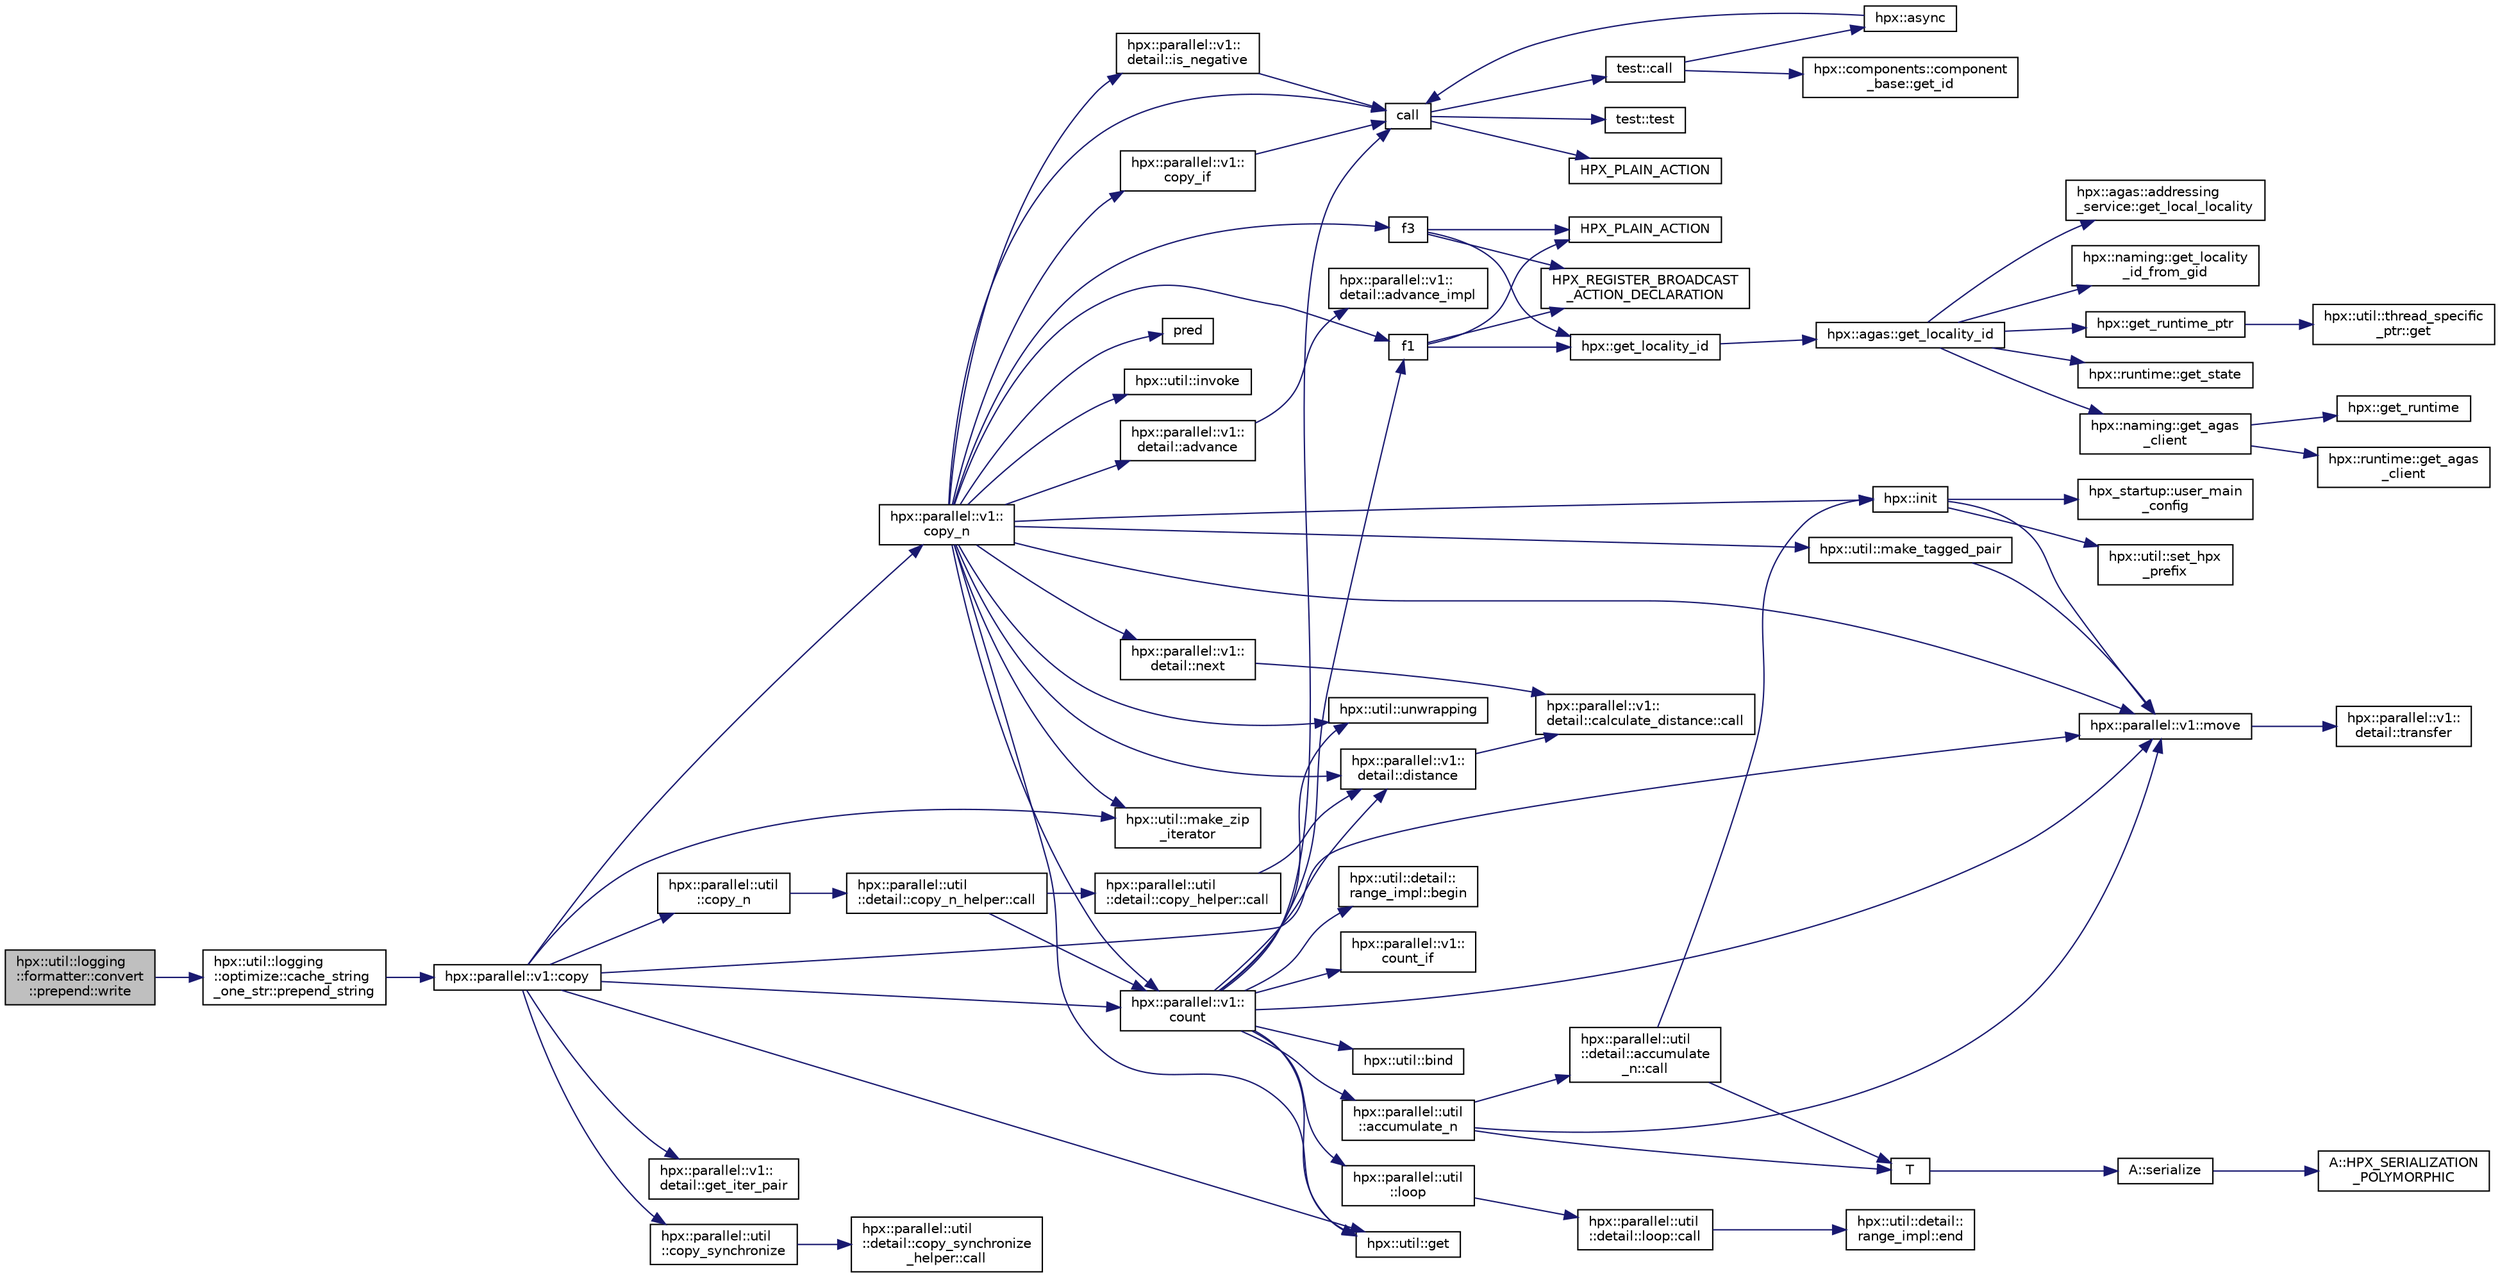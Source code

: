 digraph "hpx::util::logging::formatter::convert::prepend::write"
{
  edge [fontname="Helvetica",fontsize="10",labelfontname="Helvetica",labelfontsize="10"];
  node [fontname="Helvetica",fontsize="10",shape=record];
  rankdir="LR";
  Node159 [label="hpx::util::logging\l::formatter::convert\l::prepend::write",height=0.2,width=0.4,color="black", fillcolor="grey75", style="filled", fontcolor="black"];
  Node159 -> Node160 [color="midnightblue",fontsize="10",style="solid",fontname="Helvetica"];
  Node160 [label="hpx::util::logging\l::optimize::cache_string\l_one_str::prepend_string",height=0.2,width=0.4,color="black", fillcolor="white", style="filled",URL="$d2/df1/structhpx_1_1util_1_1logging_1_1optimize_1_1cache__string__one__str.html#ac65d8bb47cd38308b999f665ec8e743f"];
  Node160 -> Node161 [color="midnightblue",fontsize="10",style="solid",fontname="Helvetica"];
  Node161 [label="hpx::parallel::v1::copy",height=0.2,width=0.4,color="black", fillcolor="white", style="filled",URL="$db/db9/namespacehpx_1_1parallel_1_1v1.html#a502f993845638113034b4a1629b7a3c7"];
  Node161 -> Node162 [color="midnightblue",fontsize="10",style="solid",fontname="Helvetica"];
  Node162 [label="hpx::parallel::v1::\lcopy_n",height=0.2,width=0.4,color="black", fillcolor="white", style="filled",URL="$db/db9/namespacehpx_1_1parallel_1_1v1.html#a62b381b00123e950f7cd81ae9b16c4a6"];
  Node162 -> Node163 [color="midnightblue",fontsize="10",style="solid",fontname="Helvetica"];
  Node163 [label="hpx::util::make_tagged_pair",height=0.2,width=0.4,color="black", fillcolor="white", style="filled",URL="$df/dad/namespacehpx_1_1util.html#afa71e8b7f4f559051a5ff14a508c543c"];
  Node163 -> Node164 [color="midnightblue",fontsize="10",style="solid",fontname="Helvetica"];
  Node164 [label="hpx::parallel::v1::move",height=0.2,width=0.4,color="black", fillcolor="white", style="filled",URL="$db/db9/namespacehpx_1_1parallel_1_1v1.html#aa7c4ede081ce786c9d1eb1adff495cfc"];
  Node164 -> Node165 [color="midnightblue",fontsize="10",style="solid",fontname="Helvetica"];
  Node165 [label="hpx::parallel::v1::\ldetail::transfer",height=0.2,width=0.4,color="black", fillcolor="white", style="filled",URL="$d2/ddd/namespacehpx_1_1parallel_1_1v1_1_1detail.html#ab1b56a05e1885ca7cc7ffa1804dd2f3c"];
  Node162 -> Node166 [color="midnightblue",fontsize="10",style="solid",fontname="Helvetica"];
  Node166 [label="hpx::parallel::v1::\ldetail::is_negative",height=0.2,width=0.4,color="black", fillcolor="white", style="filled",URL="$d2/ddd/namespacehpx_1_1parallel_1_1v1_1_1detail.html#adf2e40fc4b20ad0fd442ee3118a4d527"];
  Node166 -> Node167 [color="midnightblue",fontsize="10",style="solid",fontname="Helvetica"];
  Node167 [label="call",height=0.2,width=0.4,color="black", fillcolor="white", style="filled",URL="$d2/d67/promise__1620_8cpp.html#a58357f0b82bc761e1d0b9091ed563a70"];
  Node167 -> Node168 [color="midnightblue",fontsize="10",style="solid",fontname="Helvetica"];
  Node168 [label="test::test",height=0.2,width=0.4,color="black", fillcolor="white", style="filled",URL="$d8/d89/structtest.html#ab42d5ece712d716b04cb3f686f297a26"];
  Node167 -> Node169 [color="midnightblue",fontsize="10",style="solid",fontname="Helvetica"];
  Node169 [label="HPX_PLAIN_ACTION",height=0.2,width=0.4,color="black", fillcolor="white", style="filled",URL="$d2/d67/promise__1620_8cpp.html#ab96aab827a4b1fcaf66cfe0ba83fef23"];
  Node167 -> Node170 [color="midnightblue",fontsize="10",style="solid",fontname="Helvetica"];
  Node170 [label="test::call",height=0.2,width=0.4,color="black", fillcolor="white", style="filled",URL="$d8/d89/structtest.html#aeb29e7ed6518b9426ccf1344c52620ae"];
  Node170 -> Node171 [color="midnightblue",fontsize="10",style="solid",fontname="Helvetica"];
  Node171 [label="hpx::async",height=0.2,width=0.4,color="black", fillcolor="white", style="filled",URL="$d8/d83/namespacehpx.html#acb7d8e37b73b823956ce144f9a57eaa4"];
  Node171 -> Node167 [color="midnightblue",fontsize="10",style="solid",fontname="Helvetica"];
  Node170 -> Node172 [color="midnightblue",fontsize="10",style="solid",fontname="Helvetica"];
  Node172 [label="hpx::components::component\l_base::get_id",height=0.2,width=0.4,color="black", fillcolor="white", style="filled",URL="$d2/de6/classhpx_1_1components_1_1component__base.html#a4c8fd93514039bdf01c48d66d82b19cd"];
  Node162 -> Node173 [color="midnightblue",fontsize="10",style="solid",fontname="Helvetica"];
  Node173 [label="hpx::util::get",height=0.2,width=0.4,color="black", fillcolor="white", style="filled",URL="$df/dad/namespacehpx_1_1util.html#a5cbd3c41f03f4d4acaedaa4777e3cc02"];
  Node162 -> Node167 [color="midnightblue",fontsize="10",style="solid",fontname="Helvetica"];
  Node162 -> Node174 [color="midnightblue",fontsize="10",style="solid",fontname="Helvetica"];
  Node174 [label="pred",height=0.2,width=0.4,color="black", fillcolor="white", style="filled",URL="$dc/d8b/cxx11__std__thread_8cpp.html#a31ff3168522b47b050989c5e07dd8408"];
  Node162 -> Node175 [color="midnightblue",fontsize="10",style="solid",fontname="Helvetica"];
  Node175 [label="hpx::util::invoke",height=0.2,width=0.4,color="black", fillcolor="white", style="filled",URL="$df/dad/namespacehpx_1_1util.html#a9ed3f52b36e725e476dbf5099134ed3d"];
  Node162 -> Node176 [color="midnightblue",fontsize="10",style="solid",fontname="Helvetica"];
  Node176 [label="hpx::parallel::v1::\lcopy_if",height=0.2,width=0.4,color="black", fillcolor="white", style="filled",URL="$db/db9/namespacehpx_1_1parallel_1_1v1.html#a9a749519e8f71f886d23aecb6ceaaf8a"];
  Node176 -> Node167 [color="midnightblue",fontsize="10",style="solid",fontname="Helvetica"];
  Node162 -> Node177 [color="midnightblue",fontsize="10",style="solid",fontname="Helvetica"];
  Node177 [label="hpx::parallel::v1::\lcount",height=0.2,width=0.4,color="black", fillcolor="white", style="filled",URL="$db/db9/namespacehpx_1_1parallel_1_1v1.html#a19d058114a2bd44801aab4176b188e23"];
  Node177 -> Node178 [color="midnightblue",fontsize="10",style="solid",fontname="Helvetica"];
  Node178 [label="hpx::parallel::v1::\lcount_if",height=0.2,width=0.4,color="black", fillcolor="white", style="filled",URL="$db/db9/namespacehpx_1_1parallel_1_1v1.html#ad836ff017ec208c2d6388a9b47b05ce0"];
  Node177 -> Node179 [color="midnightblue",fontsize="10",style="solid",fontname="Helvetica"];
  Node179 [label="f1",height=0.2,width=0.4,color="black", fillcolor="white", style="filled",URL="$d8/d8b/broadcast_8cpp.html#a1751fbd41f2529b84514a9dbd767959a"];
  Node179 -> Node180 [color="midnightblue",fontsize="10",style="solid",fontname="Helvetica"];
  Node180 [label="hpx::get_locality_id",height=0.2,width=0.4,color="black", fillcolor="white", style="filled",URL="$d8/d83/namespacehpx.html#a158d7c54a657bb364c1704033010697b",tooltip="Return the number of the locality this function is being called from. "];
  Node180 -> Node181 [color="midnightblue",fontsize="10",style="solid",fontname="Helvetica"];
  Node181 [label="hpx::agas::get_locality_id",height=0.2,width=0.4,color="black", fillcolor="white", style="filled",URL="$dc/d54/namespacehpx_1_1agas.html#a491cc2ddecdf0f1a9129900caa6a4d3e"];
  Node181 -> Node182 [color="midnightblue",fontsize="10",style="solid",fontname="Helvetica"];
  Node182 [label="hpx::get_runtime_ptr",height=0.2,width=0.4,color="black", fillcolor="white", style="filled",URL="$d8/d83/namespacehpx.html#af29daf2bb3e01b4d6495a1742b6cce64"];
  Node182 -> Node183 [color="midnightblue",fontsize="10",style="solid",fontname="Helvetica"];
  Node183 [label="hpx::util::thread_specific\l_ptr::get",height=0.2,width=0.4,color="black", fillcolor="white", style="filled",URL="$d4/d4c/structhpx_1_1util_1_1thread__specific__ptr.html#a3b27d8520710478aa41d1f74206bdba9"];
  Node181 -> Node184 [color="midnightblue",fontsize="10",style="solid",fontname="Helvetica"];
  Node184 [label="hpx::runtime::get_state",height=0.2,width=0.4,color="black", fillcolor="white", style="filled",URL="$d0/d7b/classhpx_1_1runtime.html#ab405f80e060dac95d624520f38b0524c"];
  Node181 -> Node185 [color="midnightblue",fontsize="10",style="solid",fontname="Helvetica"];
  Node185 [label="hpx::naming::get_agas\l_client",height=0.2,width=0.4,color="black", fillcolor="white", style="filled",URL="$d4/dc9/namespacehpx_1_1naming.html#a0408fffd5d34b620712a801b0ae3b032"];
  Node185 -> Node186 [color="midnightblue",fontsize="10",style="solid",fontname="Helvetica"];
  Node186 [label="hpx::get_runtime",height=0.2,width=0.4,color="black", fillcolor="white", style="filled",URL="$d8/d83/namespacehpx.html#aef902cc6c7dd3b9fbadf34d1e850a070"];
  Node185 -> Node187 [color="midnightblue",fontsize="10",style="solid",fontname="Helvetica"];
  Node187 [label="hpx::runtime::get_agas\l_client",height=0.2,width=0.4,color="black", fillcolor="white", style="filled",URL="$d0/d7b/classhpx_1_1runtime.html#aeb5dddd30d6b9861669af8ad44d1a96a"];
  Node181 -> Node188 [color="midnightblue",fontsize="10",style="solid",fontname="Helvetica"];
  Node188 [label="hpx::agas::addressing\l_service::get_local_locality",height=0.2,width=0.4,color="black", fillcolor="white", style="filled",URL="$db/d58/structhpx_1_1agas_1_1addressing__service.html#ab52c19a37c2a7a006c6c15f90ad0539c"];
  Node181 -> Node189 [color="midnightblue",fontsize="10",style="solid",fontname="Helvetica"];
  Node189 [label="hpx::naming::get_locality\l_id_from_gid",height=0.2,width=0.4,color="black", fillcolor="white", style="filled",URL="$d4/dc9/namespacehpx_1_1naming.html#a7fd43037784560bd04fda9b49e33529f"];
  Node179 -> Node190 [color="midnightblue",fontsize="10",style="solid",fontname="Helvetica"];
  Node190 [label="HPX_PLAIN_ACTION",height=0.2,width=0.4,color="black", fillcolor="white", style="filled",URL="$d8/d8b/broadcast_8cpp.html#a19685a0394ce6a99351f7a679f6eeefc"];
  Node179 -> Node191 [color="midnightblue",fontsize="10",style="solid",fontname="Helvetica"];
  Node191 [label="HPX_REGISTER_BROADCAST\l_ACTION_DECLARATION",height=0.2,width=0.4,color="black", fillcolor="white", style="filled",URL="$d7/d38/addressing__service_8cpp.html#a573d764d9cb34eec46a4bdffcf07875f"];
  Node177 -> Node192 [color="midnightblue",fontsize="10",style="solid",fontname="Helvetica"];
  Node192 [label="hpx::parallel::util\l::loop",height=0.2,width=0.4,color="black", fillcolor="white", style="filled",URL="$df/dc6/namespacehpx_1_1parallel_1_1util.html#a3f434e00f42929aac85debb8c5782213"];
  Node192 -> Node193 [color="midnightblue",fontsize="10",style="solid",fontname="Helvetica"];
  Node193 [label="hpx::parallel::util\l::detail::loop::call",height=0.2,width=0.4,color="black", fillcolor="white", style="filled",URL="$da/d06/structhpx_1_1parallel_1_1util_1_1detail_1_1loop.html#a5c5e8dbda782f09cdb7bc2509e3bf09e"];
  Node193 -> Node194 [color="midnightblue",fontsize="10",style="solid",fontname="Helvetica"];
  Node194 [label="hpx::util::detail::\lrange_impl::end",height=0.2,width=0.4,color="black", fillcolor="white", style="filled",URL="$d4/d4a/namespacehpx_1_1util_1_1detail_1_1range__impl.html#afb2ea48b0902f52ee4d8b764807b4316"];
  Node177 -> Node195 [color="midnightblue",fontsize="10",style="solid",fontname="Helvetica"];
  Node195 [label="hpx::util::bind",height=0.2,width=0.4,color="black", fillcolor="white", style="filled",URL="$df/dad/namespacehpx_1_1util.html#ad844caedf82a0173d6909d910c3e48c6"];
  Node177 -> Node164 [color="midnightblue",fontsize="10",style="solid",fontname="Helvetica"];
  Node177 -> Node173 [color="midnightblue",fontsize="10",style="solid",fontname="Helvetica"];
  Node177 -> Node167 [color="midnightblue",fontsize="10",style="solid",fontname="Helvetica"];
  Node177 -> Node196 [color="midnightblue",fontsize="10",style="solid",fontname="Helvetica"];
  Node196 [label="hpx::parallel::v1::\ldetail::distance",height=0.2,width=0.4,color="black", fillcolor="white", style="filled",URL="$d2/ddd/namespacehpx_1_1parallel_1_1v1_1_1detail.html#a6bea3c6a5f470cad11f27ee6bab4a33f"];
  Node196 -> Node197 [color="midnightblue",fontsize="10",style="solid",fontname="Helvetica"];
  Node197 [label="hpx::parallel::v1::\ldetail::calculate_distance::call",height=0.2,width=0.4,color="black", fillcolor="white", style="filled",URL="$db/dfa/structhpx_1_1parallel_1_1v1_1_1detail_1_1calculate__distance.html#a950a6627830a7d019ac0e734b0a447bf"];
  Node177 -> Node198 [color="midnightblue",fontsize="10",style="solid",fontname="Helvetica"];
  Node198 [label="hpx::util::unwrapping",height=0.2,width=0.4,color="black", fillcolor="white", style="filled",URL="$df/dad/namespacehpx_1_1util.html#a7529d9ac687684c33403cdd1f9cef8e4"];
  Node177 -> Node199 [color="midnightblue",fontsize="10",style="solid",fontname="Helvetica"];
  Node199 [label="hpx::parallel::util\l::accumulate_n",height=0.2,width=0.4,color="black", fillcolor="white", style="filled",URL="$df/dc6/namespacehpx_1_1parallel_1_1util.html#af19f9a2722f97c2247ea5d0dbb5e2d25"];
  Node199 -> Node200 [color="midnightblue",fontsize="10",style="solid",fontname="Helvetica"];
  Node200 [label="hpx::parallel::util\l::detail::accumulate\l_n::call",height=0.2,width=0.4,color="black", fillcolor="white", style="filled",URL="$d8/d3b/structhpx_1_1parallel_1_1util_1_1detail_1_1accumulate__n.html#a765aceb8ab313fc92f7c4aaf70ccca8f"];
  Node200 -> Node201 [color="midnightblue",fontsize="10",style="solid",fontname="Helvetica"];
  Node201 [label="hpx::init",height=0.2,width=0.4,color="black", fillcolor="white", style="filled",URL="$d8/d83/namespacehpx.html#a3c694ea960b47c56b33351ba16e3d76b",tooltip="Main entry point for launching the HPX runtime system. "];
  Node201 -> Node202 [color="midnightblue",fontsize="10",style="solid",fontname="Helvetica"];
  Node202 [label="hpx::util::set_hpx\l_prefix",height=0.2,width=0.4,color="black", fillcolor="white", style="filled",URL="$df/dad/namespacehpx_1_1util.html#ae40a23c1ba0a48d9304dcf717a95793e"];
  Node201 -> Node203 [color="midnightblue",fontsize="10",style="solid",fontname="Helvetica"];
  Node203 [label="hpx_startup::user_main\l_config",height=0.2,width=0.4,color="black", fillcolor="white", style="filled",URL="$d3/dd2/namespacehpx__startup.html#aaac571d88bd3912a4225a23eb3261637"];
  Node201 -> Node164 [color="midnightblue",fontsize="10",style="solid",fontname="Helvetica"];
  Node200 -> Node204 [color="midnightblue",fontsize="10",style="solid",fontname="Helvetica"];
  Node204 [label="T",height=0.2,width=0.4,color="black", fillcolor="white", style="filled",URL="$db/d33/polymorphic__semiintrusive__template_8cpp.html#ad187658f9cb91c1312b39ae7e896f1ea"];
  Node204 -> Node205 [color="midnightblue",fontsize="10",style="solid",fontname="Helvetica"];
  Node205 [label="A::serialize",height=0.2,width=0.4,color="black", fillcolor="white", style="filled",URL="$d7/da0/struct_a.html#a5f5c287cf471e274ed9dda0da1592212"];
  Node205 -> Node206 [color="midnightblue",fontsize="10",style="solid",fontname="Helvetica"];
  Node206 [label="A::HPX_SERIALIZATION\l_POLYMORPHIC",height=0.2,width=0.4,color="black", fillcolor="white", style="filled",URL="$d7/da0/struct_a.html#ada978cc156cebbafddb1f3aa4c01918c"];
  Node199 -> Node164 [color="midnightblue",fontsize="10",style="solid",fontname="Helvetica"];
  Node199 -> Node204 [color="midnightblue",fontsize="10",style="solid",fontname="Helvetica"];
  Node177 -> Node207 [color="midnightblue",fontsize="10",style="solid",fontname="Helvetica"];
  Node207 [label="hpx::util::detail::\lrange_impl::begin",height=0.2,width=0.4,color="black", fillcolor="white", style="filled",URL="$d4/d4a/namespacehpx_1_1util_1_1detail_1_1range__impl.html#a31e165df2b865cdd961f35ce938db41a"];
  Node162 -> Node196 [color="midnightblue",fontsize="10",style="solid",fontname="Helvetica"];
  Node162 -> Node201 [color="midnightblue",fontsize="10",style="solid",fontname="Helvetica"];
  Node162 -> Node208 [color="midnightblue",fontsize="10",style="solid",fontname="Helvetica"];
  Node208 [label="hpx::util::make_zip\l_iterator",height=0.2,width=0.4,color="black", fillcolor="white", style="filled",URL="$df/dad/namespacehpx_1_1util.html#a2f68369b316e5699be2c81c04e3ee209"];
  Node162 -> Node179 [color="midnightblue",fontsize="10",style="solid",fontname="Helvetica"];
  Node162 -> Node209 [color="midnightblue",fontsize="10",style="solid",fontname="Helvetica"];
  Node209 [label="f3",height=0.2,width=0.4,color="black", fillcolor="white", style="filled",URL="$d8/d8b/broadcast_8cpp.html#a9bac347cb7dd97427ecd2dd58525b646"];
  Node209 -> Node180 [color="midnightblue",fontsize="10",style="solid",fontname="Helvetica"];
  Node209 -> Node190 [color="midnightblue",fontsize="10",style="solid",fontname="Helvetica"];
  Node209 -> Node191 [color="midnightblue",fontsize="10",style="solid",fontname="Helvetica"];
  Node162 -> Node210 [color="midnightblue",fontsize="10",style="solid",fontname="Helvetica"];
  Node210 [label="hpx::parallel::v1::\ldetail::next",height=0.2,width=0.4,color="black", fillcolor="white", style="filled",URL="$d2/ddd/namespacehpx_1_1parallel_1_1v1_1_1detail.html#a0a6696d8c17a32b8ebfaa496b9ab3332"];
  Node210 -> Node197 [color="midnightblue",fontsize="10",style="solid",fontname="Helvetica"];
  Node162 -> Node211 [color="midnightblue",fontsize="10",style="solid",fontname="Helvetica"];
  Node211 [label="hpx::parallel::v1::\ldetail::advance",height=0.2,width=0.4,color="black", fillcolor="white", style="filled",URL="$d2/ddd/namespacehpx_1_1parallel_1_1v1_1_1detail.html#ad9fca7bce7b3e3c32302967ffc1fb4a4"];
  Node211 -> Node212 [color="midnightblue",fontsize="10",style="solid",fontname="Helvetica"];
  Node212 [label="hpx::parallel::v1::\ldetail::advance_impl",height=0.2,width=0.4,color="black", fillcolor="white", style="filled",URL="$d2/ddd/namespacehpx_1_1parallel_1_1v1_1_1detail.html#ad4fa62ca115927187e4063b65ee5f317"];
  Node162 -> Node164 [color="midnightblue",fontsize="10",style="solid",fontname="Helvetica"];
  Node162 -> Node198 [color="midnightblue",fontsize="10",style="solid",fontname="Helvetica"];
  Node161 -> Node177 [color="midnightblue",fontsize="10",style="solid",fontname="Helvetica"];
  Node161 -> Node213 [color="midnightblue",fontsize="10",style="solid",fontname="Helvetica"];
  Node213 [label="hpx::parallel::util\l::copy_n",height=0.2,width=0.4,color="black", fillcolor="white", style="filled",URL="$df/dc6/namespacehpx_1_1parallel_1_1util.html#ab30b19e9d50f04c88be6cb7408c82987"];
  Node213 -> Node214 [color="midnightblue",fontsize="10",style="solid",fontname="Helvetica"];
  Node214 [label="hpx::parallel::util\l::detail::copy_n_helper::call",height=0.2,width=0.4,color="black", fillcolor="white", style="filled",URL="$de/d50/structhpx_1_1parallel_1_1util_1_1detail_1_1copy__n__helper.html#ae283ae8df16258386dd2aa4d58d4df8e"];
  Node214 -> Node177 [color="midnightblue",fontsize="10",style="solid",fontname="Helvetica"];
  Node214 -> Node215 [color="midnightblue",fontsize="10",style="solid",fontname="Helvetica"];
  Node215 [label="hpx::parallel::util\l::detail::copy_helper::call",height=0.2,width=0.4,color="black", fillcolor="white", style="filled",URL="$db/d59/structhpx_1_1parallel_1_1util_1_1detail_1_1copy__helper.html#ac801832edc0b6a84595880bb4613cb60"];
  Node215 -> Node196 [color="midnightblue",fontsize="10",style="solid",fontname="Helvetica"];
  Node161 -> Node216 [color="midnightblue",fontsize="10",style="solid",fontname="Helvetica"];
  Node216 [label="hpx::parallel::v1::\ldetail::get_iter_pair",height=0.2,width=0.4,color="black", fillcolor="white", style="filled",URL="$d2/ddd/namespacehpx_1_1parallel_1_1v1_1_1detail.html#ac4d3c2918035705998b9b049c5440119"];
  Node161 -> Node208 [color="midnightblue",fontsize="10",style="solid",fontname="Helvetica"];
  Node161 -> Node173 [color="midnightblue",fontsize="10",style="solid",fontname="Helvetica"];
  Node161 -> Node217 [color="midnightblue",fontsize="10",style="solid",fontname="Helvetica"];
  Node217 [label="hpx::parallel::util\l::copy_synchronize",height=0.2,width=0.4,color="black", fillcolor="white", style="filled",URL="$df/dc6/namespacehpx_1_1parallel_1_1util.html#ad33c06f9b1fc663f33b9fb189390e71b"];
  Node217 -> Node218 [color="midnightblue",fontsize="10",style="solid",fontname="Helvetica"];
  Node218 [label="hpx::parallel::util\l::detail::copy_synchronize\l_helper::call",height=0.2,width=0.4,color="black", fillcolor="white", style="filled",URL="$d7/d41/structhpx_1_1parallel_1_1util_1_1detail_1_1copy__synchronize__helper.html#a7c8e8c72844a8fd415b6b3517cc1a224"];
  Node161 -> Node164 [color="midnightblue",fontsize="10",style="solid",fontname="Helvetica"];
}

